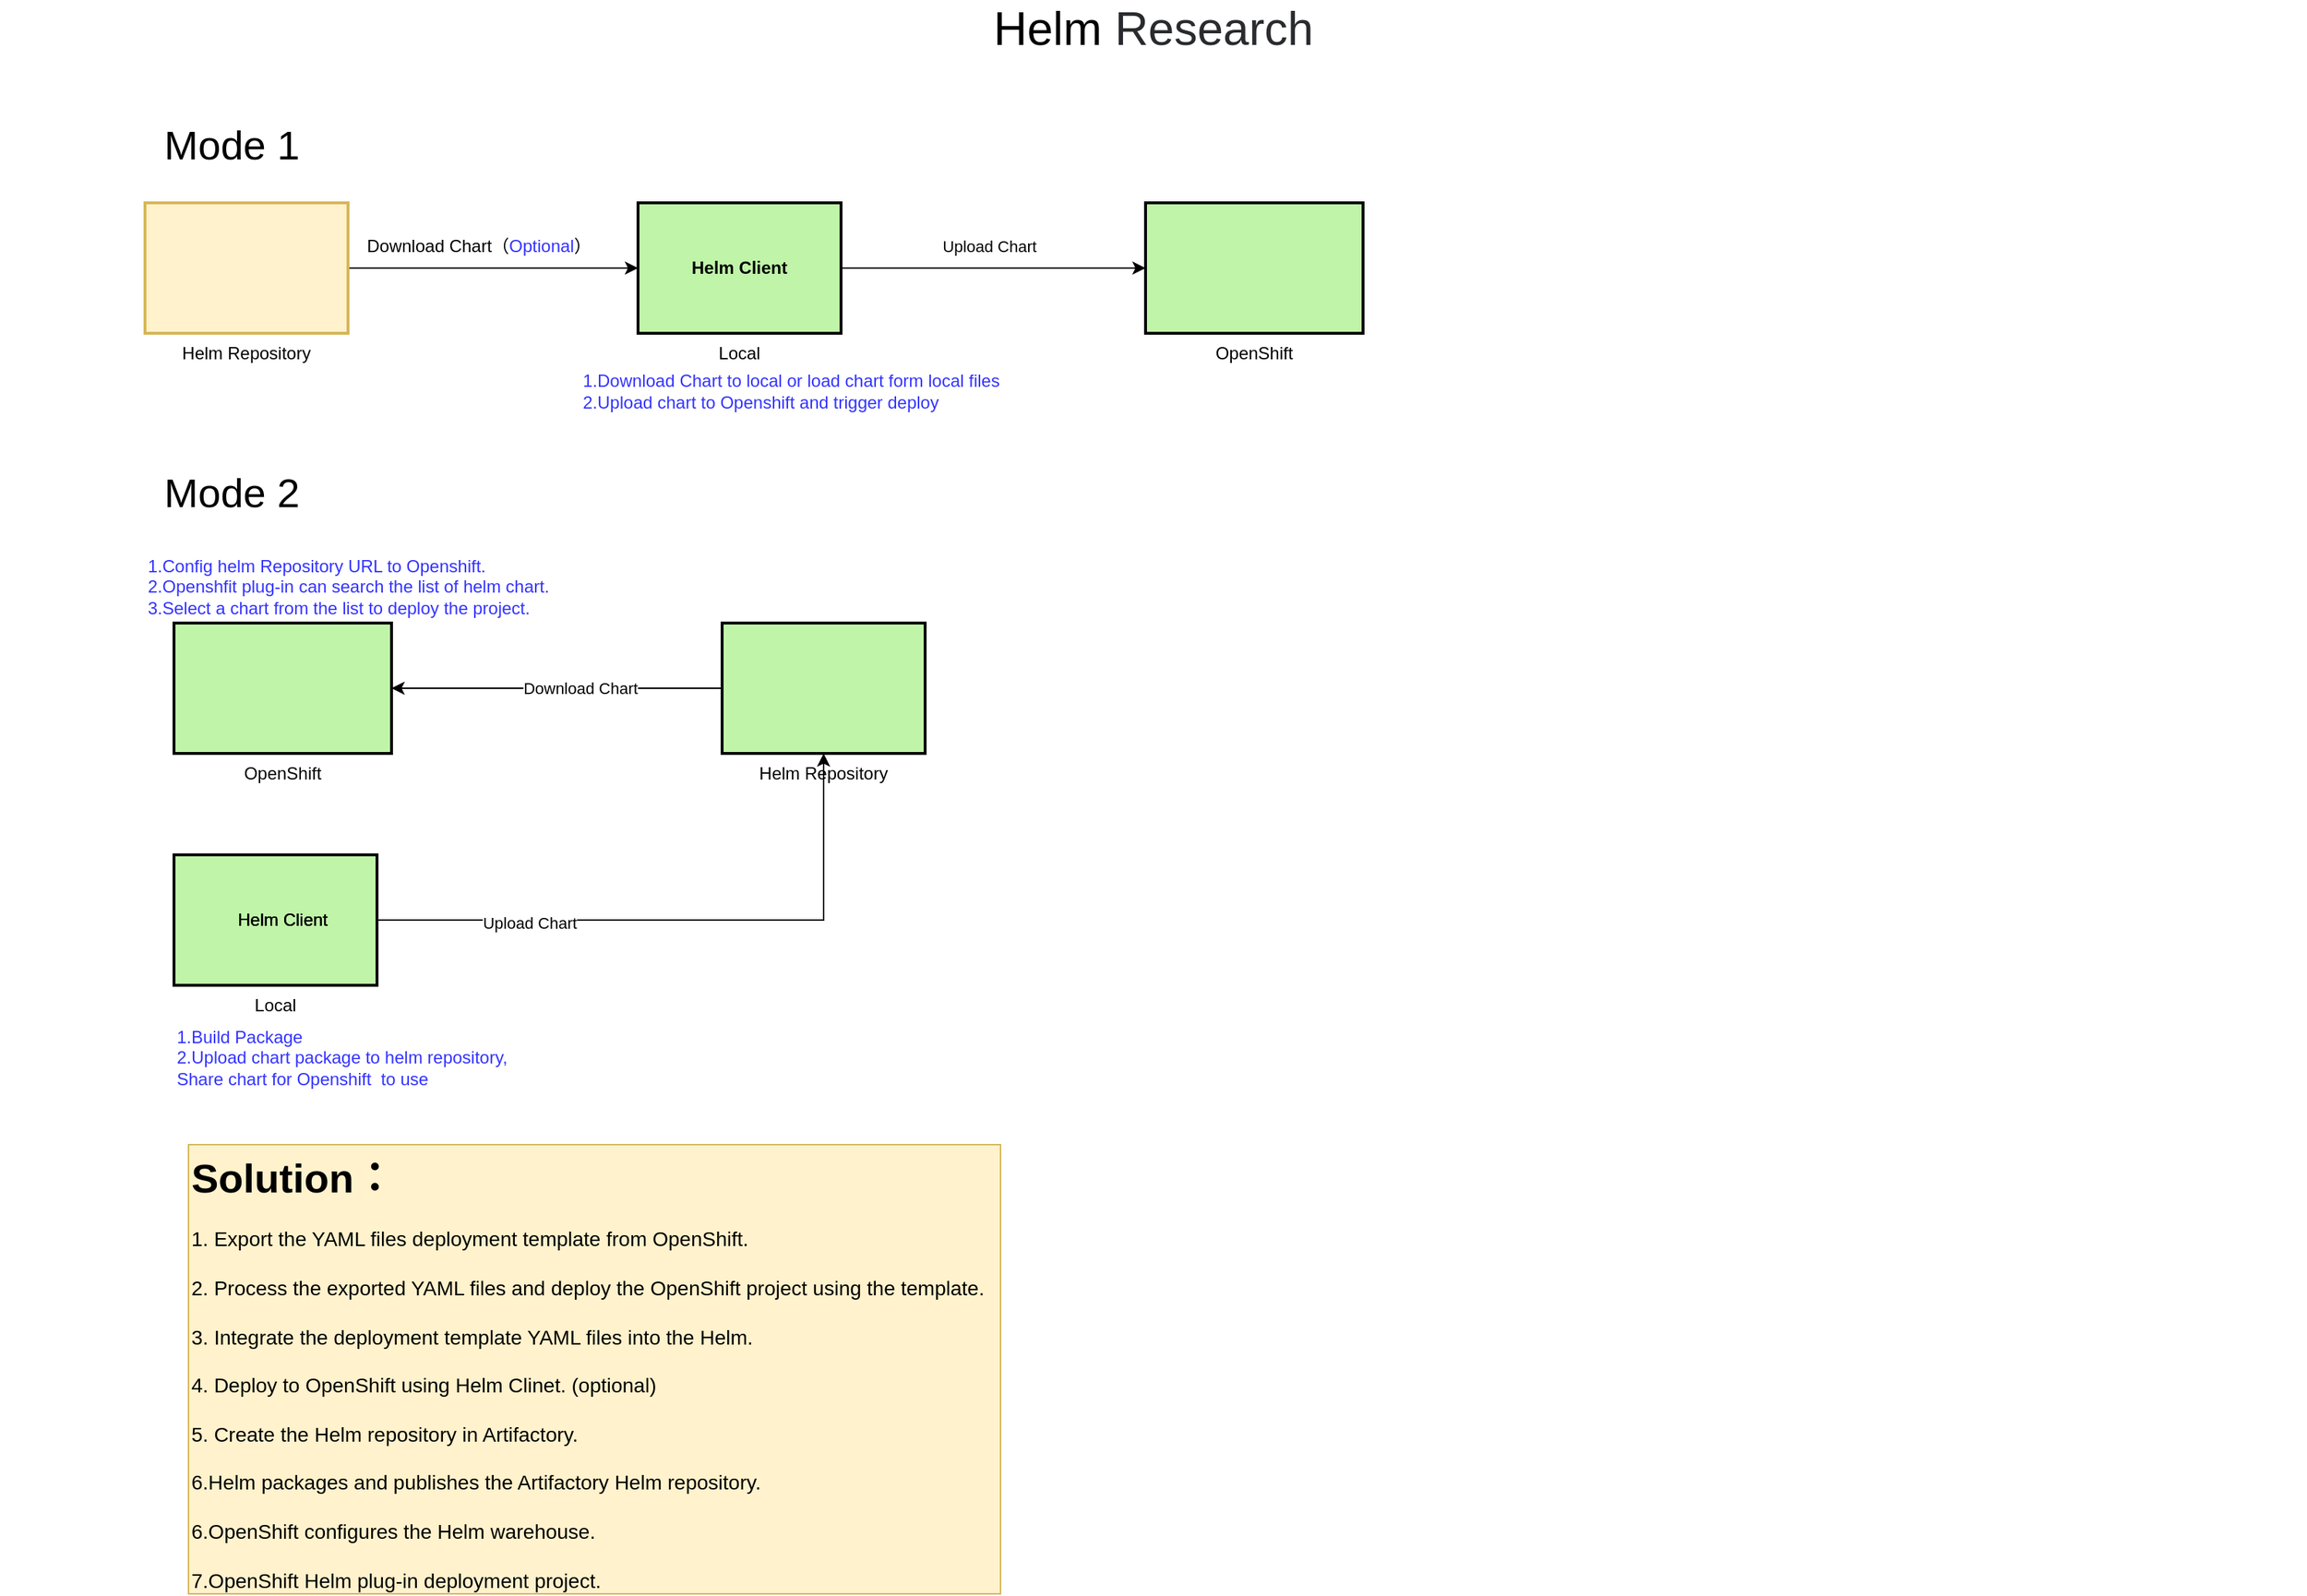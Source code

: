 <mxfile version="20.0.4" type="github">
  <diagram name="Page-1" id="74b105a0-9070-1c63-61bc-23e55f88626e">
    <mxGraphModel dx="1422" dy="786" grid="1" gridSize="10" guides="1" tooltips="1" connect="1" arrows="1" fold="1" page="1" pageScale="1.5" pageWidth="1169" pageHeight="826" background="none" math="0" shadow="0">
      <root>
        <mxCell id="0" style=";html=1;" />
        <mxCell id="1" style=";html=1;" parent="0" />
        <mxCell id="10b056a9c633e61c-4" value="OpenShift" style="strokeWidth=2;dashed=0;align=center;fontSize=12;shape=rect;verticalLabelPosition=bottom;verticalAlign=top;fillColor=#c0f5a9" parent="1" vertex="1">
          <mxGeometry x="200" y="470" width="150" height="90" as="geometry" />
        </mxCell>
        <mxCell id="10b056a9c633e61c-30" value="&lt;span style=&quot;font-size: 32px; font-weight: 400; text-align: left;&quot;&gt;Helm&amp;nbsp;&lt;/span&gt;&lt;span style=&quot;color: rgb(42, 43, 46); font-family: &amp;quot;PingFang SC&amp;quot;, &amp;quot;Microsoft YaHei&amp;quot;, 微软雅黑, 宋体, &amp;quot;Malgun Gothic&amp;quot;, sans-serif; font-size: 32px; font-weight: 500; text-align: left; background-color: rgb(255, 255, 255);&quot;&gt;Research&lt;/span&gt;" style="text;strokeColor=none;fillColor=none;html=1;fontSize=32;fontStyle=1;verticalAlign=middle;align=center;" parent="1" vertex="1">
          <mxGeometry x="80" y="40" width="1590" height="40" as="geometry" />
        </mxCell>
        <mxCell id="p1g5kv0qV7LEiEIXIhER-6" style="edgeStyle=orthogonalEdgeStyle;rounded=0;orthogonalLoop=1;jettySize=auto;html=1;" parent="1" source="p1g5kv0qV7LEiEIXIhER-1" target="10b056a9c633e61c-4" edge="1">
          <mxGeometry relative="1" as="geometry" />
        </mxCell>
        <mxCell id="p1g5kv0qV7LEiEIXIhER-7" value="Download Chart" style="edgeLabel;html=1;align=center;verticalAlign=middle;resizable=0;points=[];" parent="p1g5kv0qV7LEiEIXIhER-6" vertex="1" connectable="0">
          <mxGeometry x="-0.14" relative="1" as="geometry">
            <mxPoint as="offset" />
          </mxGeometry>
        </mxCell>
        <mxCell id="p1g5kv0qV7LEiEIXIhER-1" value="Helm Repository" style="strokeWidth=2;dashed=0;align=center;fontSize=12;shape=rect;verticalLabelPosition=bottom;verticalAlign=top;fillColor=#c0f5a9" parent="1" vertex="1">
          <mxGeometry x="578" y="470" width="140" height="90" as="geometry" />
        </mxCell>
        <mxCell id="p1g5kv0qV7LEiEIXIhER-4" style="edgeStyle=orthogonalEdgeStyle;rounded=0;orthogonalLoop=1;jettySize=auto;html=1;" parent="1" source="p1g5kv0qV7LEiEIXIhER-3" target="p1g5kv0qV7LEiEIXIhER-1" edge="1">
          <mxGeometry relative="1" as="geometry" />
        </mxCell>
        <mxCell id="p1g5kv0qV7LEiEIXIhER-5" value="Upload Chart" style="edgeLabel;html=1;align=center;verticalAlign=middle;resizable=0;points=[];" parent="p1g5kv0qV7LEiEIXIhER-4" vertex="1" connectable="0">
          <mxGeometry x="-0.503" y="-2" relative="1" as="geometry">
            <mxPoint as="offset" />
          </mxGeometry>
        </mxCell>
        <mxCell id="p1g5kv0qV7LEiEIXIhER-3" value="Local" style="strokeWidth=2;dashed=0;align=center;fontSize=12;shape=rect;verticalLabelPosition=bottom;verticalAlign=top;fillColor=#c0f5a9" parent="1" vertex="1">
          <mxGeometry x="200" y="630" width="140" height="90" as="geometry" />
        </mxCell>
        <mxCell id="p1g5kv0qV7LEiEIXIhER-8" value="OpenShift" style="strokeWidth=2;dashed=0;align=center;fontSize=12;shape=rect;verticalLabelPosition=bottom;verticalAlign=top;fillColor=#c0f5a9" parent="1" vertex="1">
          <mxGeometry x="870" y="180" width="150" height="90" as="geometry" />
        </mxCell>
        <mxCell id="p1g5kv0qV7LEiEIXIhER-12" style="edgeStyle=orthogonalEdgeStyle;rounded=0;orthogonalLoop=1;jettySize=auto;html=1;" parent="1" source="p1g5kv0qV7LEiEIXIhER-14" target="p1g5kv0qV7LEiEIXIhER-8" edge="1">
          <mxGeometry relative="1" as="geometry">
            <mxPoint x="968" y="150" as="targetPoint" />
          </mxGeometry>
        </mxCell>
        <mxCell id="p1g5kv0qV7LEiEIXIhER-13" value="Upload Chart" style="edgeLabel;html=1;align=center;verticalAlign=middle;resizable=0;points=[];" parent="p1g5kv0qV7LEiEIXIhER-12" vertex="1" connectable="0">
          <mxGeometry x="-0.503" y="-2" relative="1" as="geometry">
            <mxPoint x="50" y="-17" as="offset" />
          </mxGeometry>
        </mxCell>
        <mxCell id="p1g5kv0qV7LEiEIXIhER-14" value="Local" style="strokeWidth=2;dashed=0;align=center;fontSize=12;shape=rect;verticalLabelPosition=bottom;verticalAlign=top;fillColor=#c0f5a9" parent="1" vertex="1">
          <mxGeometry x="520" y="180" width="140" height="90" as="geometry" />
        </mxCell>
        <mxCell id="p1g5kv0qV7LEiEIXIhER-15" value="1.Build Package&lt;br&gt;2.Upload chart package to helm repository, Share chart for Openshift&amp;nbsp; to use" style="text;html=1;strokeColor=none;fillColor=none;align=left;verticalAlign=middle;whiteSpace=wrap;rounded=0;fontColor=#3333FF;" parent="1" vertex="1">
          <mxGeometry x="200" y="750" width="260" height="40" as="geometry" />
        </mxCell>
        <mxCell id="p1g5kv0qV7LEiEIXIhER-16" value="1.Download Chart to local or load chart form local files&lt;br&gt;2.Upload chart to Openshift and trigger deploy" style="text;html=1;strokeColor=none;fillColor=none;align=left;verticalAlign=middle;whiteSpace=wrap;rounded=0;fontColor=#3333FF;" parent="1" vertex="1">
          <mxGeometry x="480" y="290" width="300" height="40" as="geometry" />
        </mxCell>
        <mxCell id="p1g5kv0qV7LEiEIXIhER-17" value="1.Config helm&amp;nbsp;&lt;span style=&quot;text-align: center;&quot;&gt;Repository URL to Openshift.&lt;br&gt;2.Openshfit plug-in can search the list of helm chart.&lt;br&gt;3.Select a chart from the list to deploy the project.&lt;br&gt;&lt;/span&gt;" style="text;html=1;strokeColor=none;fillColor=none;align=left;verticalAlign=middle;whiteSpace=wrap;rounded=0;fontColor=#3333FF;" parent="1" vertex="1">
          <mxGeometry x="180" y="420" width="300" height="50" as="geometry" />
        </mxCell>
        <mxCell id="p1g5kv0qV7LEiEIXIhER-23" style="edgeStyle=orthogonalEdgeStyle;rounded=0;orthogonalLoop=1;jettySize=auto;html=1;fontFamily=Helvetica;fontSize=12;fontColor=default;" parent="1" source="p1g5kv0qV7LEiEIXIhER-18" target="p1g5kv0qV7LEiEIXIhER-14" edge="1">
          <mxGeometry relative="1" as="geometry" />
        </mxCell>
        <mxCell id="p1g5kv0qV7LEiEIXIhER-24" value="Download Chart（&lt;font color=&quot;#3333ff&quot;&gt;Optional&lt;/font&gt;）" style="edgeLabel;html=1;align=center;verticalAlign=middle;resizable=0;points=[];fontSize=12;fontFamily=Helvetica;fontColor=default;" parent="p1g5kv0qV7LEiEIXIhER-23" vertex="1" connectable="0">
          <mxGeometry x="-0.12" y="-2" relative="1" as="geometry">
            <mxPoint x="2" y="-17" as="offset" />
          </mxGeometry>
        </mxCell>
        <mxCell id="p1g5kv0qV7LEiEIXIhER-18" value="Helm Repository" style="strokeWidth=2;dashed=0;align=center;fontSize=12;shape=rect;verticalLabelPosition=bottom;verticalAlign=top;fillColor=#fff2cc;strokeColor=#d6b656;" parent="1" vertex="1">
          <mxGeometry x="180" y="180" width="140" height="90" as="geometry" />
        </mxCell>
        <mxCell id="p1g5kv0qV7LEiEIXIhER-19" value="&lt;span style=&quot;color: rgb(0, 0, 0);&quot;&gt;Helm&amp;nbsp;&lt;/span&gt;&lt;font color=&quot;#000000&quot;&gt;Client&lt;/font&gt;" style="text;html=1;strokeColor=none;fillColor=none;align=center;verticalAlign=middle;whiteSpace=wrap;rounded=0;fontColor=#3333FF;" parent="1" vertex="1">
          <mxGeometry x="235" y="660" width="80" height="30" as="geometry" />
        </mxCell>
        <mxCell id="p1g5kv0qV7LEiEIXIhER-20" value="&lt;span style=&quot;color: rgb(0, 0, 0);&quot;&gt;Helm&amp;nbsp;&lt;/span&gt;&lt;font color=&quot;#000000&quot;&gt;Client&lt;/font&gt;" style="text;html=1;strokeColor=none;fillColor=none;align=center;verticalAlign=middle;whiteSpace=wrap;rounded=0;fontColor=#3333FF;fontStyle=1" parent="1" vertex="1">
          <mxGeometry x="550" y="210" width="80" height="30" as="geometry" />
        </mxCell>
        <mxCell id="p1g5kv0qV7LEiEIXIhER-21" value="&lt;span style=&quot;color: rgb(0, 0, 0);&quot;&gt;Helm&amp;nbsp;&lt;/span&gt;&lt;font color=&quot;#000000&quot;&gt;Client&lt;/font&gt;" style="text;html=1;strokeColor=none;fillColor=none;align=center;verticalAlign=middle;whiteSpace=wrap;rounded=0;fontColor=#3333FF;" parent="1" vertex="1">
          <mxGeometry x="235" y="660" width="80" height="30" as="geometry" />
        </mxCell>
        <mxCell id="p1g5kv0qV7LEiEIXIhER-22" value="&lt;span style=&quot;color: rgb(0, 0, 0);&quot;&gt;Helm&amp;nbsp;&lt;/span&gt;&lt;font color=&quot;#000000&quot;&gt;Client&lt;/font&gt;" style="text;html=1;strokeColor=none;fillColor=none;align=center;verticalAlign=middle;whiteSpace=wrap;rounded=0;fontColor=#3333FF;" parent="1" vertex="1">
          <mxGeometry x="235" y="660" width="80" height="30" as="geometry" />
        </mxCell>
        <mxCell id="d2Q_JBF2qQCRrt-6zEIx-3" value="&lt;div style=&quot;&quot;&gt;&lt;b style=&quot;&quot;&gt;&lt;font style=&quot;font-size: 28px;&quot;&gt;Solution：&lt;/font&gt;&lt;/b&gt;&lt;/div&gt;&lt;div style=&quot;font-size: 14px;&quot;&gt;&lt;b&gt;&lt;br&gt;&lt;/b&gt;1. Export the YAML files deployment template from OpenShift.&lt;/div&gt;&lt;div style=&quot;font-size: 14px;&quot;&gt;&lt;br style=&quot;font-size: 14px;&quot;&gt;&lt;/div&gt;&lt;div style=&quot;font-size: 14px;&quot;&gt;2. Process the exported YAML files and deploy the OpenShift project using the template.&lt;/div&gt;&lt;div style=&quot;font-size: 14px;&quot;&gt;&lt;br style=&quot;font-size: 14px;&quot;&gt;&lt;/div&gt;&lt;div style=&quot;font-size: 14px;&quot;&gt;3. Integrate the deployment template YAML files into the Helm.&lt;/div&gt;&lt;div style=&quot;font-size: 14px;&quot;&gt;&lt;br style=&quot;font-size: 14px;&quot;&gt;&lt;/div&gt;&lt;div style=&quot;font-size: 14px;&quot;&gt;4. Deploy to OpenShift using Helm Clinet. (optional)&lt;/div&gt;&lt;div style=&quot;font-size: 14px;&quot;&gt;&lt;br&gt;&lt;/div&gt;&lt;div style=&quot;font-size: 14px;&quot;&gt;5. Create the Helm repository in Artifactory.&lt;/div&gt;&lt;div style=&quot;font-size: 14px;&quot;&gt;&lt;br style=&quot;font-size: 14px;&quot;&gt;&lt;/div&gt;&lt;div style=&quot;font-size: 14px;&quot;&gt;6.Helm packages and publishes the Artifactory Helm repository.&lt;/div&gt;&lt;div style=&quot;font-size: 14px;&quot;&gt;&lt;br style=&quot;font-size: 14px;&quot;&gt;&lt;/div&gt;&lt;div style=&quot;font-size: 14px;&quot;&gt;6.OpenShift configures the Helm warehouse.&lt;/div&gt;&lt;div style=&quot;font-size: 14px;&quot;&gt;&lt;br style=&quot;font-size: 14px;&quot;&gt;&lt;/div&gt;&lt;div style=&quot;font-size: 14px;&quot;&gt;7.OpenShift Helm plug-in deployment project.&lt;/div&gt;" style="rounded=0;whiteSpace=wrap;html=1;align=left;fillColor=#fff2cc;strokeColor=#d6b656;fontSize=14;verticalAlign=top;" vertex="1" parent="1">
          <mxGeometry x="210" y="830" width="560" height="310" as="geometry" />
        </mxCell>
        <mxCell id="d2Q_JBF2qQCRrt-6zEIx-4" value="Mode 1" style="text;html=1;strokeColor=none;fillColor=none;align=center;verticalAlign=middle;whiteSpace=wrap;rounded=0;fontSize=28;" vertex="1" parent="1">
          <mxGeometry x="180" y="130" width="120" height="20" as="geometry" />
        </mxCell>
        <mxCell id="d2Q_JBF2qQCRrt-6zEIx-5" value="Mode 2" style="text;html=1;strokeColor=none;fillColor=none;align=center;verticalAlign=middle;whiteSpace=wrap;rounded=0;fontSize=28;" vertex="1" parent="1">
          <mxGeometry x="180" y="370" width="120" height="20" as="geometry" />
        </mxCell>
      </root>
    </mxGraphModel>
  </diagram>
</mxfile>

